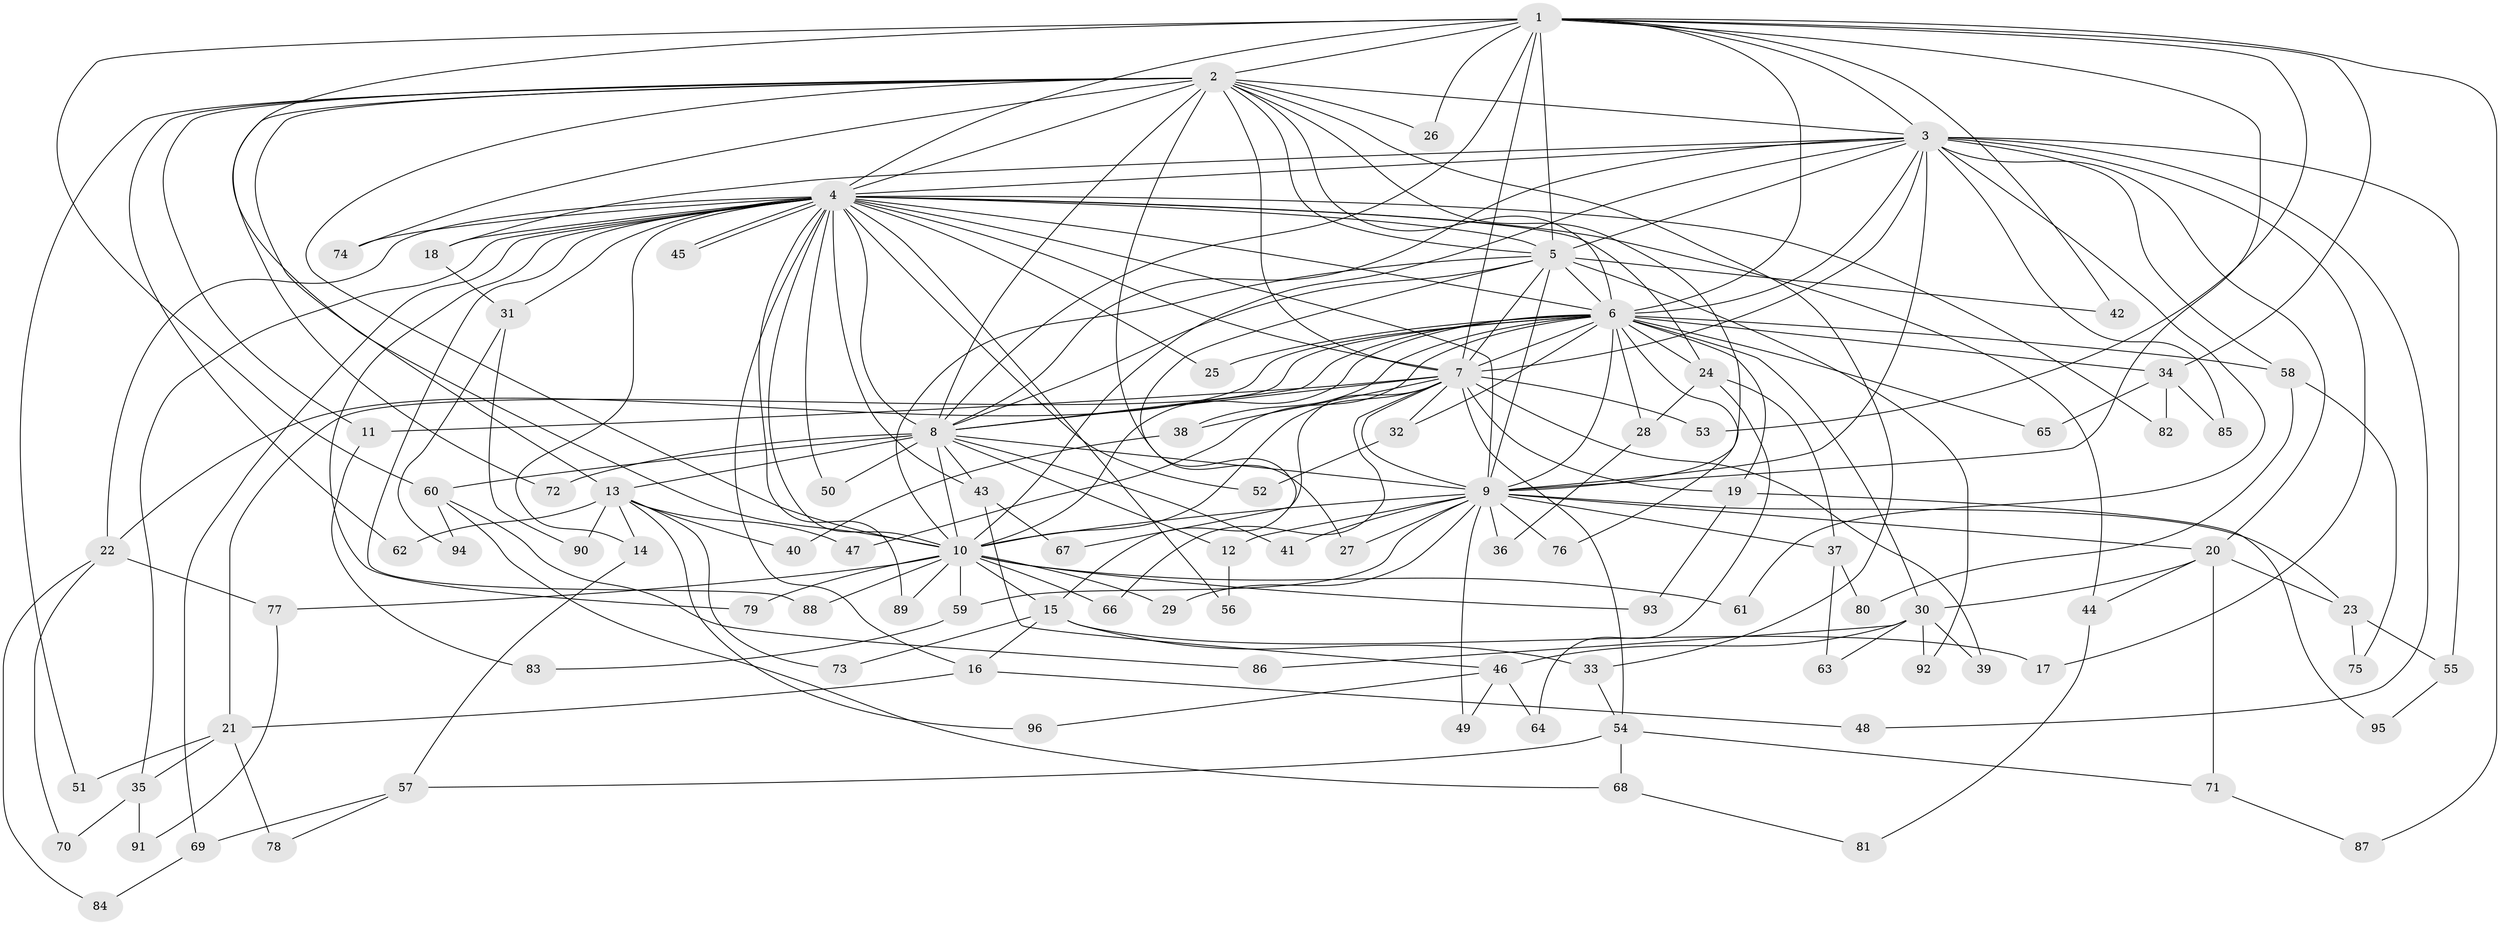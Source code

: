 // Generated by graph-tools (version 1.1) at 2025/34/03/09/25 02:34:39]
// undirected, 96 vertices, 217 edges
graph export_dot {
graph [start="1"]
  node [color=gray90,style=filled];
  1;
  2;
  3;
  4;
  5;
  6;
  7;
  8;
  9;
  10;
  11;
  12;
  13;
  14;
  15;
  16;
  17;
  18;
  19;
  20;
  21;
  22;
  23;
  24;
  25;
  26;
  27;
  28;
  29;
  30;
  31;
  32;
  33;
  34;
  35;
  36;
  37;
  38;
  39;
  40;
  41;
  42;
  43;
  44;
  45;
  46;
  47;
  48;
  49;
  50;
  51;
  52;
  53;
  54;
  55;
  56;
  57;
  58;
  59;
  60;
  61;
  62;
  63;
  64;
  65;
  66;
  67;
  68;
  69;
  70;
  71;
  72;
  73;
  74;
  75;
  76;
  77;
  78;
  79;
  80;
  81;
  82;
  83;
  84;
  85;
  86;
  87;
  88;
  89;
  90;
  91;
  92;
  93;
  94;
  95;
  96;
  1 -- 2;
  1 -- 3;
  1 -- 4;
  1 -- 5;
  1 -- 6;
  1 -- 7;
  1 -- 8;
  1 -- 9;
  1 -- 10;
  1 -- 26;
  1 -- 34;
  1 -- 42;
  1 -- 53;
  1 -- 60;
  1 -- 87;
  2 -- 3;
  2 -- 4;
  2 -- 5;
  2 -- 6;
  2 -- 7;
  2 -- 8;
  2 -- 9;
  2 -- 10;
  2 -- 11;
  2 -- 13;
  2 -- 26;
  2 -- 27;
  2 -- 33;
  2 -- 51;
  2 -- 62;
  2 -- 72;
  2 -- 74;
  3 -- 4;
  3 -- 5;
  3 -- 6;
  3 -- 7;
  3 -- 8;
  3 -- 9;
  3 -- 10;
  3 -- 17;
  3 -- 18;
  3 -- 20;
  3 -- 48;
  3 -- 55;
  3 -- 58;
  3 -- 61;
  3 -- 85;
  4 -- 5;
  4 -- 6;
  4 -- 7;
  4 -- 8;
  4 -- 9;
  4 -- 10;
  4 -- 14;
  4 -- 16;
  4 -- 18;
  4 -- 22;
  4 -- 24;
  4 -- 25;
  4 -- 31;
  4 -- 35;
  4 -- 43;
  4 -- 44;
  4 -- 45;
  4 -- 45;
  4 -- 50;
  4 -- 52;
  4 -- 56;
  4 -- 69;
  4 -- 74;
  4 -- 79;
  4 -- 82;
  4 -- 88;
  4 -- 89;
  5 -- 6;
  5 -- 7;
  5 -- 8;
  5 -- 9;
  5 -- 10;
  5 -- 15;
  5 -- 42;
  5 -- 92;
  6 -- 7;
  6 -- 8;
  6 -- 9;
  6 -- 10;
  6 -- 19;
  6 -- 21;
  6 -- 22;
  6 -- 24;
  6 -- 25;
  6 -- 28;
  6 -- 30;
  6 -- 32;
  6 -- 34;
  6 -- 38;
  6 -- 47;
  6 -- 58;
  6 -- 65;
  6 -- 76;
  7 -- 8;
  7 -- 9;
  7 -- 10;
  7 -- 11;
  7 -- 19;
  7 -- 32;
  7 -- 38;
  7 -- 39;
  7 -- 53;
  7 -- 54;
  7 -- 66;
  7 -- 67;
  8 -- 9;
  8 -- 10;
  8 -- 12;
  8 -- 13;
  8 -- 41;
  8 -- 43;
  8 -- 50;
  8 -- 60;
  8 -- 72;
  9 -- 10;
  9 -- 12;
  9 -- 20;
  9 -- 23;
  9 -- 27;
  9 -- 29;
  9 -- 36;
  9 -- 37;
  9 -- 41;
  9 -- 49;
  9 -- 59;
  9 -- 76;
  10 -- 15;
  10 -- 29;
  10 -- 59;
  10 -- 61;
  10 -- 66;
  10 -- 77;
  10 -- 79;
  10 -- 88;
  10 -- 89;
  10 -- 93;
  11 -- 83;
  12 -- 56;
  13 -- 14;
  13 -- 40;
  13 -- 47;
  13 -- 62;
  13 -- 73;
  13 -- 90;
  13 -- 96;
  14 -- 57;
  15 -- 16;
  15 -- 17;
  15 -- 33;
  15 -- 73;
  16 -- 21;
  16 -- 48;
  18 -- 31;
  19 -- 93;
  19 -- 95;
  20 -- 23;
  20 -- 30;
  20 -- 44;
  20 -- 71;
  21 -- 35;
  21 -- 51;
  21 -- 78;
  22 -- 70;
  22 -- 77;
  22 -- 84;
  23 -- 55;
  23 -- 75;
  24 -- 28;
  24 -- 37;
  24 -- 64;
  28 -- 36;
  30 -- 39;
  30 -- 46;
  30 -- 63;
  30 -- 86;
  30 -- 92;
  31 -- 90;
  31 -- 94;
  32 -- 52;
  33 -- 54;
  34 -- 65;
  34 -- 82;
  34 -- 85;
  35 -- 70;
  35 -- 91;
  37 -- 63;
  37 -- 80;
  38 -- 40;
  43 -- 46;
  43 -- 67;
  44 -- 81;
  46 -- 49;
  46 -- 64;
  46 -- 96;
  54 -- 57;
  54 -- 68;
  54 -- 71;
  55 -- 95;
  57 -- 69;
  57 -- 78;
  58 -- 75;
  58 -- 80;
  59 -- 83;
  60 -- 68;
  60 -- 86;
  60 -- 94;
  68 -- 81;
  69 -- 84;
  71 -- 87;
  77 -- 91;
}
